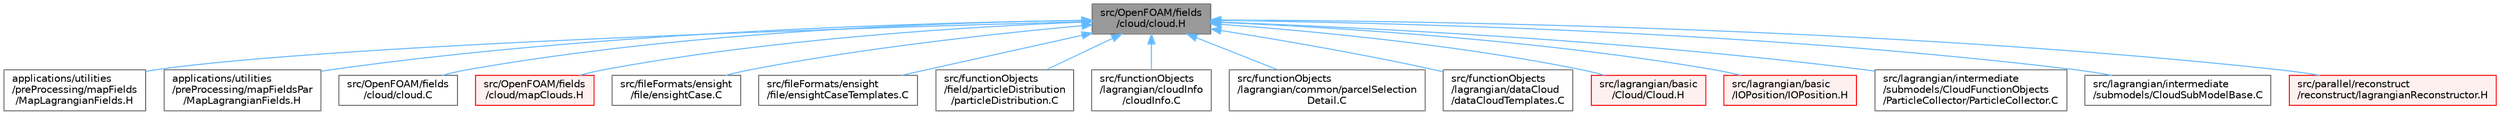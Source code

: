 digraph "src/OpenFOAM/fields/cloud/cloud.H"
{
 // LATEX_PDF_SIZE
  bgcolor="transparent";
  edge [fontname=Helvetica,fontsize=10,labelfontname=Helvetica,labelfontsize=10];
  node [fontname=Helvetica,fontsize=10,shape=box,height=0.2,width=0.4];
  Node1 [id="Node000001",label="src/OpenFOAM/fields\l/cloud/cloud.H",height=0.2,width=0.4,color="gray40", fillcolor="grey60", style="filled", fontcolor="black",tooltip=" "];
  Node1 -> Node2 [id="edge1_Node000001_Node000002",dir="back",color="steelblue1",style="solid",tooltip=" "];
  Node2 [id="Node000002",label="applications/utilities\l/preProcessing/mapFields\l/MapLagrangianFields.H",height=0.2,width=0.4,color="grey40", fillcolor="white", style="filled",URL="$mapFields_2MapLagrangianFields_8H.html",tooltip="Gets the indices of (source)particles that have been appended to the target cloud and maps the lagran..."];
  Node1 -> Node3 [id="edge2_Node000001_Node000003",dir="back",color="steelblue1",style="solid",tooltip=" "];
  Node3 [id="Node000003",label="applications/utilities\l/preProcessing/mapFieldsPar\l/MapLagrangianFields.H",height=0.2,width=0.4,color="grey40", fillcolor="white", style="filled",URL="$mapFieldsPar_2MapLagrangianFields_8H.html",tooltip="Gets the indices of (source)particles that have been appended to the target cloud and maps the lagran..."];
  Node1 -> Node4 [id="edge3_Node000001_Node000004",dir="back",color="steelblue1",style="solid",tooltip=" "];
  Node4 [id="Node000004",label="src/OpenFOAM/fields\l/cloud/cloud.C",height=0.2,width=0.4,color="grey40", fillcolor="white", style="filled",URL="$cloud_8C.html",tooltip=" "];
  Node1 -> Node5 [id="edge4_Node000001_Node000005",dir="back",color="steelblue1",style="solid",tooltip=" "];
  Node5 [id="Node000005",label="src/OpenFOAM/fields\l/cloud/mapClouds.H",height=0.2,width=0.4,color="red", fillcolor="#FFF0F0", style="filled",URL="$mapClouds_8H.html",tooltip="Generic Geometric field mapper. For \"real\" mapping, add template specialisations for mapping of inter..."];
  Node1 -> Node7 [id="edge5_Node000001_Node000007",dir="back",color="steelblue1",style="solid",tooltip=" "];
  Node7 [id="Node000007",label="src/fileFormats/ensight\l/file/ensightCase.C",height=0.2,width=0.4,color="grey40", fillcolor="white", style="filled",URL="$ensightCase_8C.html",tooltip=" "];
  Node1 -> Node8 [id="edge6_Node000001_Node000008",dir="back",color="steelblue1",style="solid",tooltip=" "];
  Node8 [id="Node000008",label="src/fileFormats/ensight\l/file/ensightCaseTemplates.C",height=0.2,width=0.4,color="grey40", fillcolor="white", style="filled",URL="$ensightCaseTemplates_8C.html",tooltip=" "];
  Node1 -> Node9 [id="edge7_Node000001_Node000009",dir="back",color="steelblue1",style="solid",tooltip=" "];
  Node9 [id="Node000009",label="src/functionObjects\l/field/particleDistribution\l/particleDistribution.C",height=0.2,width=0.4,color="grey40", fillcolor="white", style="filled",URL="$particleDistribution_8C.html",tooltip=" "];
  Node1 -> Node10 [id="edge8_Node000001_Node000010",dir="back",color="steelblue1",style="solid",tooltip=" "];
  Node10 [id="Node000010",label="src/functionObjects\l/lagrangian/cloudInfo\l/cloudInfo.C",height=0.2,width=0.4,color="grey40", fillcolor="white", style="filled",URL="$cloudInfo_8C.html",tooltip=" "];
  Node1 -> Node11 [id="edge9_Node000001_Node000011",dir="back",color="steelblue1",style="solid",tooltip=" "];
  Node11 [id="Node000011",label="src/functionObjects\l/lagrangian/common/parcelSelection\lDetail.C",height=0.2,width=0.4,color="grey40", fillcolor="white", style="filled",URL="$parcelSelectionDetail_8C.html",tooltip=" "];
  Node1 -> Node12 [id="edge10_Node000001_Node000012",dir="back",color="steelblue1",style="solid",tooltip=" "];
  Node12 [id="Node000012",label="src/functionObjects\l/lagrangian/dataCloud\l/dataCloudTemplates.C",height=0.2,width=0.4,color="grey40", fillcolor="white", style="filled",URL="$dataCloudTemplates_8C.html",tooltip=" "];
  Node1 -> Node13 [id="edge11_Node000001_Node000013",dir="back",color="steelblue1",style="solid",tooltip=" "];
  Node13 [id="Node000013",label="src/lagrangian/basic\l/Cloud/Cloud.H",height=0.2,width=0.4,color="red", fillcolor="#FFF0F0", style="filled",URL="$Cloud_8H.html",tooltip=" "];
  Node1 -> Node188 [id="edge12_Node000001_Node000188",dir="back",color="steelblue1",style="solid",tooltip=" "];
  Node188 [id="Node000188",label="src/lagrangian/basic\l/IOPosition/IOPosition.H",height=0.2,width=0.4,color="red", fillcolor="#FFF0F0", style="filled",URL="$IOPosition_8H.html",tooltip=" "];
  Node1 -> Node190 [id="edge13_Node000001_Node000190",dir="back",color="steelblue1",style="solid",tooltip=" "];
  Node190 [id="Node000190",label="src/lagrangian/intermediate\l/submodels/CloudFunctionObjects\l/ParticleCollector/ParticleCollector.C",height=0.2,width=0.4,color="grey40", fillcolor="white", style="filled",URL="$ParticleCollector_8C.html",tooltip=" "];
  Node1 -> Node191 [id="edge14_Node000001_Node000191",dir="back",color="steelblue1",style="solid",tooltip=" "];
  Node191 [id="Node000191",label="src/lagrangian/intermediate\l/submodels/CloudSubModelBase.C",height=0.2,width=0.4,color="grey40", fillcolor="white", style="filled",URL="$CloudSubModelBase_8C.html",tooltip=" "];
  Node1 -> Node192 [id="edge15_Node000001_Node000192",dir="back",color="steelblue1",style="solid",tooltip=" "];
  Node192 [id="Node000192",label="src/parallel/reconstruct\l/reconstruct/lagrangianReconstructor.H",height=0.2,width=0.4,color="red", fillcolor="#FFF0F0", style="filled",URL="$lagrangianReconstructor_8H.html",tooltip=" "];
}
